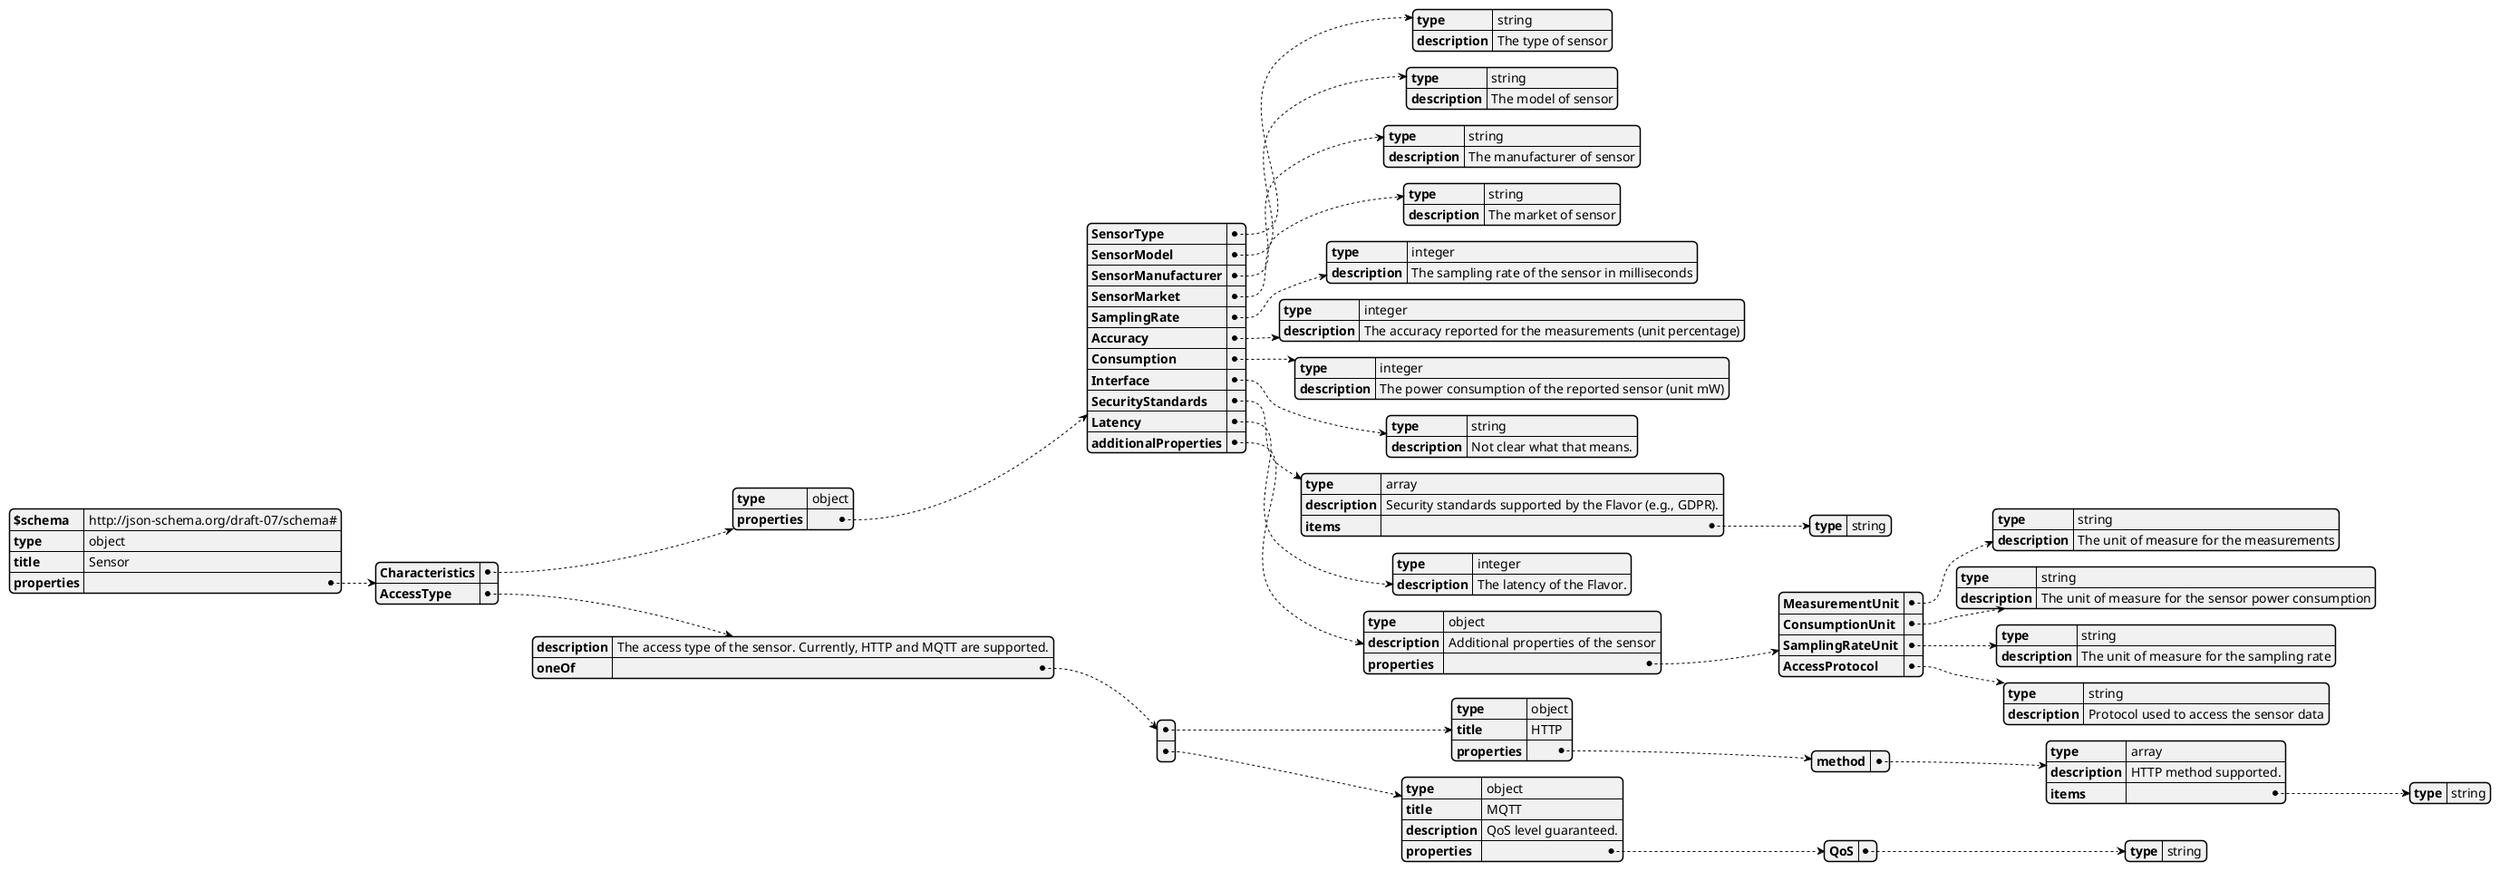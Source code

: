 @startjson
{
    "$schema": "http://json-schema.org/draft-07/schema#",
    "type": "object",
    "title": "Sensor",
    "properties": {
        "Characteristics": {
            "type": "object",
            "properties": {
                "SensorType": {
                    "type": "string",
                    "description": "The type of sensor"
                },
                "SensorModel": {
                    "type": "string",
                    "description": "The model of sensor"
                },
                "SensorManufacturer": {
                    "type": "string",
                    "description": "The manufacturer of sensor"
                },
                "SensorMarket": {
                    "type": "string",
                    "description": "The market of sensor"
                },
                "SamplingRate": {
                    "type": "integer",
                    "description": "The sampling rate of the sensor in milliseconds"
                },
                "Accuracy": {
                    "type": "integer",
                    "description": "The accuracy reported for the measurements (unit percentage)"
                },
                "Consumption": {
                    "type": "integer",
                    "description": "The power consumption of the reported sensor (unit mW)"
                },
                "Interface": {
                    "type": "string",
                    "description": "Not clear what that means."
                },
                "SecurityStandards": {
                    "type": "array",
                    "description": "Security standards supported by the Flavor (e.g., GDPR).",
                    "items": {
                        "type": "string"
                    }
                },
                "Latency": {
                    "type": "integer",
                    "description": "The latency of the Flavor."
                },
                "additionalProperties": {
                    "type": "object",
                    "description": "Additional properties of the sensor",
                    "properties": {
                        "MeasurementUnit": {
                            "type": "string",
                            "description": "The unit of measure for the measurements"
                        },
                        "ConsumptionUnit": {
                            "type": "string",
                            "description": "The unit of measure for the sensor power consumption"
                        },
                        "SamplingRateUnit": {
                            "type": "string",
                            "description": "The unit of measure for the sampling rate"
                        },
                        "AccessProtocol": {
                            "type": "string",
                            "description": "Protocol used to access the sensor data"
                        }
                    }
                }
            }
        },
        "AccessType": {
            "description": "The access type of the sensor. Currently, HTTP and MQTT are supported.",
            "oneOf": [
                {
                    "type": "object",
                    "title": "HTTP",
                    "properties": {
                        "method": {
                            "type": "array",
                            "description": "HTTP method supported.",
                            "items": {
                                "type": "string"
                            }
                        }
                    }
                },
                {
                    "type": "object",
                    "title": "MQTT",
                    "description": "QoS level guaranteed.",
                    "properties": {
                        "QoS": {
                            "type": "string"
                        }
                    }
                }
            ]
        }
    }
}
@endjson
